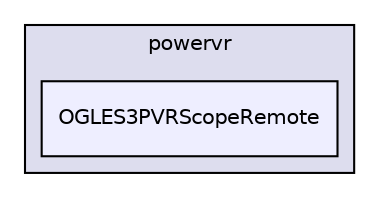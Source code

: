 digraph "PVR/SDK_3.4/Examples/Advanced/PVRScopeRemote/OGLES3/BuildDeveloper/Android/src/com/powervr/OGLES3PVRScopeRemote" {
  compound=true
  node [ fontsize="10", fontname="Helvetica"];
  edge [ labelfontsize="10", labelfontname="Helvetica"];
  subgraph clusterdir_be0e74c074a1a40fb6d0b065064462f7 {
    graph [ bgcolor="#ddddee", pencolor="black", label="powervr" fontname="Helvetica", fontsize="10", URL="dir_be0e74c074a1a40fb6d0b065064462f7.html"]
  dir_1c5561a2adea7831525fb3487f449250 [shape=box, label="OGLES3PVRScopeRemote", style="filled", fillcolor="#eeeeff", pencolor="black", URL="dir_1c5561a2adea7831525fb3487f449250.html"];
  }
}

